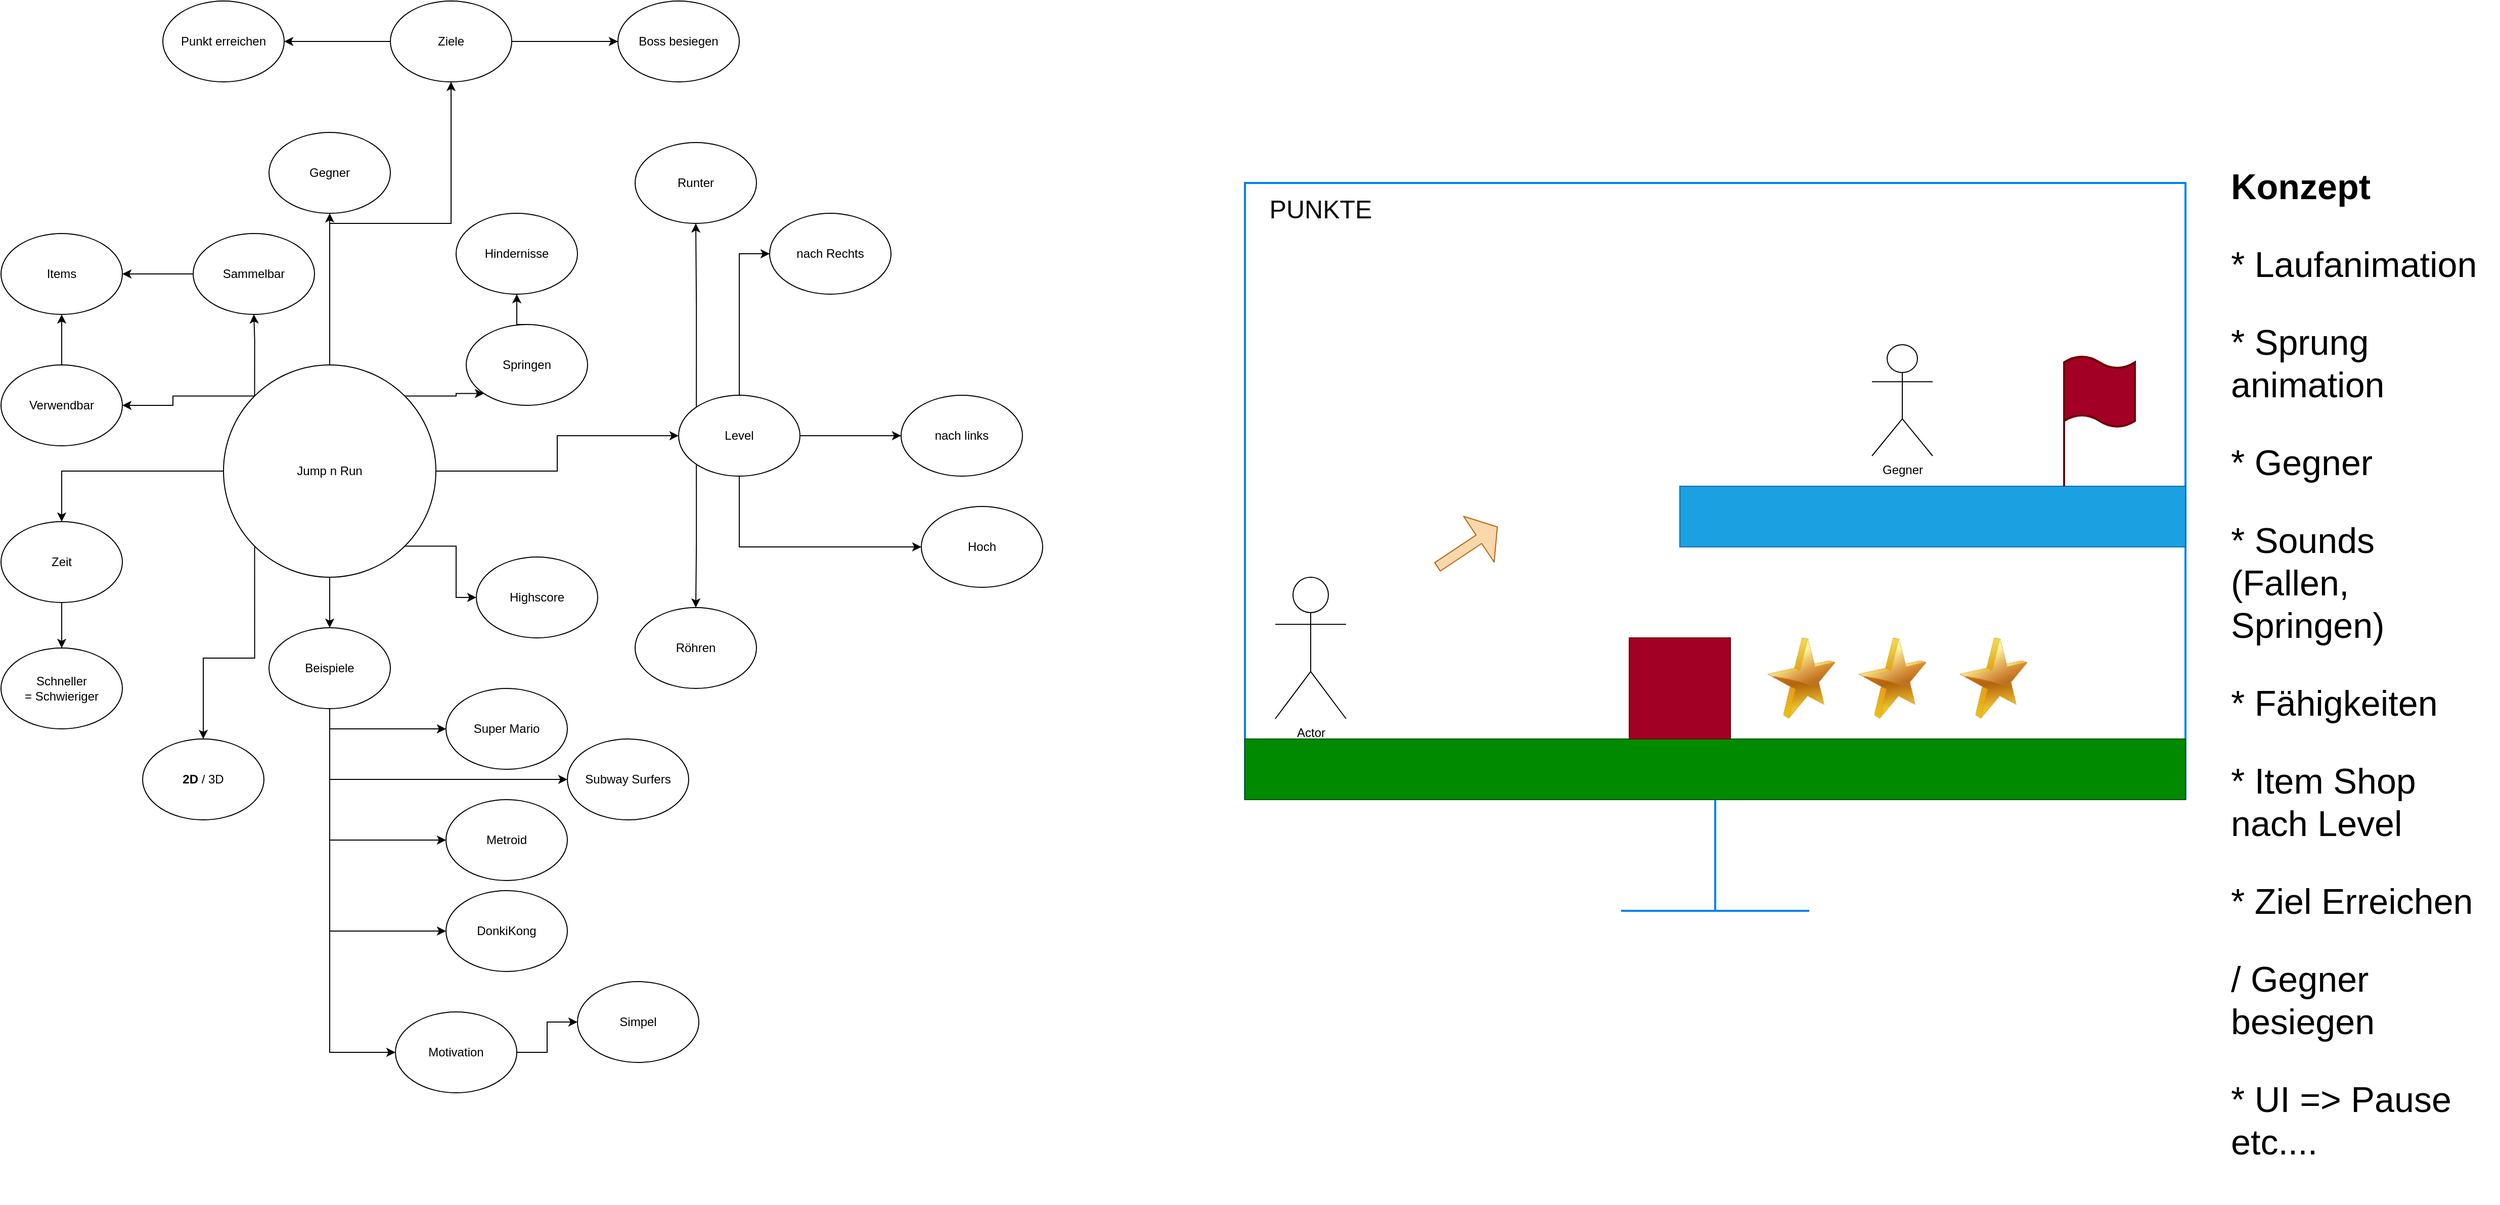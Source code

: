 <mxfile version="13.7.9" type="device"><diagram id="BnsJCby17bH78Eyo8Ahs" name="Seite-1"><mxGraphModel dx="1554" dy="1257" grid="1" gridSize="10" guides="1" tooltips="1" connect="1" arrows="1" fold="1" page="1" pageScale="1" pageWidth="827" pageHeight="1169" math="0" shadow="0"><root><mxCell id="0"/><mxCell id="1" parent="0"/><mxCell id="jgIct-o_rtyzZoPFIe40-9" style="edgeStyle=orthogonalEdgeStyle;rounded=0;orthogonalLoop=1;jettySize=auto;html=1;exitX=0;exitY=0.5;exitDx=0;exitDy=0;entryX=0.5;entryY=0;entryDx=0;entryDy=0;" parent="1" source="jgIct-o_rtyzZoPFIe40-1" target="jgIct-o_rtyzZoPFIe40-4" edge="1"><mxGeometry relative="1" as="geometry"/></mxCell><mxCell id="jgIct-o_rtyzZoPFIe40-10" style="edgeStyle=orthogonalEdgeStyle;rounded=0;orthogonalLoop=1;jettySize=auto;html=1;exitX=0;exitY=0;exitDx=0;exitDy=0;entryX=0.5;entryY=1;entryDx=0;entryDy=0;" parent="1" source="jgIct-o_rtyzZoPFIe40-1" target="jgIct-o_rtyzZoPFIe40-7" edge="1"><mxGeometry relative="1" as="geometry"/></mxCell><mxCell id="jgIct-o_rtyzZoPFIe40-12" style="edgeStyle=orthogonalEdgeStyle;rounded=0;orthogonalLoop=1;jettySize=auto;html=1;exitX=1;exitY=0;exitDx=0;exitDy=0;entryX=0;entryY=1;entryDx=0;entryDy=0;" parent="1" source="jgIct-o_rtyzZoPFIe40-1" target="jgIct-o_rtyzZoPFIe40-2" edge="1"><mxGeometry relative="1" as="geometry"/></mxCell><mxCell id="jgIct-o_rtyzZoPFIe40-13" style="edgeStyle=orthogonalEdgeStyle;rounded=0;orthogonalLoop=1;jettySize=auto;html=1;exitX=1;exitY=1;exitDx=0;exitDy=0;entryX=0;entryY=0.5;entryDx=0;entryDy=0;" parent="1" source="jgIct-o_rtyzZoPFIe40-1" target="jgIct-o_rtyzZoPFIe40-8" edge="1"><mxGeometry relative="1" as="geometry"/></mxCell><mxCell id="jgIct-o_rtyzZoPFIe40-16" style="edgeStyle=orthogonalEdgeStyle;rounded=0;orthogonalLoop=1;jettySize=auto;html=1;exitX=0.5;exitY=1;exitDx=0;exitDy=0;entryX=0.5;entryY=0;entryDx=0;entryDy=0;" parent="1" source="jgIct-o_rtyzZoPFIe40-1" target="jgIct-o_rtyzZoPFIe40-14" edge="1"><mxGeometry relative="1" as="geometry"/></mxCell><mxCell id="jgIct-o_rtyzZoPFIe40-20" style="edgeStyle=orthogonalEdgeStyle;rounded=0;orthogonalLoop=1;jettySize=auto;html=1;exitX=0;exitY=0;exitDx=0;exitDy=0;entryX=1;entryY=0.5;entryDx=0;entryDy=0;" parent="1" source="jgIct-o_rtyzZoPFIe40-1" target="jgIct-o_rtyzZoPFIe40-19" edge="1"><mxGeometry relative="1" as="geometry"/></mxCell><mxCell id="jgIct-o_rtyzZoPFIe40-24" style="edgeStyle=orthogonalEdgeStyle;rounded=0;orthogonalLoop=1;jettySize=auto;html=1;exitX=0.5;exitY=0;exitDx=0;exitDy=0;entryX=0.5;entryY=1;entryDx=0;entryDy=0;" parent="1" source="jgIct-o_rtyzZoPFIe40-1" target="jgIct-o_rtyzZoPFIe40-23" edge="1"><mxGeometry relative="1" as="geometry"/></mxCell><mxCell id="jgIct-o_rtyzZoPFIe40-26" style="edgeStyle=orthogonalEdgeStyle;rounded=0;orthogonalLoop=1;jettySize=auto;html=1;exitX=0;exitY=1;exitDx=0;exitDy=0;entryX=0.5;entryY=0;entryDx=0;entryDy=0;" parent="1" source="jgIct-o_rtyzZoPFIe40-1" target="jgIct-o_rtyzZoPFIe40-25" edge="1"><mxGeometry relative="1" as="geometry"/></mxCell><mxCell id="jgIct-o_rtyzZoPFIe40-28" style="edgeStyle=orthogonalEdgeStyle;rounded=0;orthogonalLoop=1;jettySize=auto;html=1;exitX=1;exitY=0.5;exitDx=0;exitDy=0;entryX=0;entryY=0.5;entryDx=0;entryDy=0;" parent="1" source="jgIct-o_rtyzZoPFIe40-1" target="jgIct-o_rtyzZoPFIe40-27" edge="1"><mxGeometry relative="1" as="geometry"/></mxCell><mxCell id="jgIct-o_rtyzZoPFIe40-47" style="edgeStyle=orthogonalEdgeStyle;rounded=0;orthogonalLoop=1;jettySize=auto;html=1;exitX=0.5;exitY=0;exitDx=0;exitDy=0;entryX=0.5;entryY=1;entryDx=0;entryDy=0;" parent="1" source="jgIct-o_rtyzZoPFIe40-1" target="jgIct-o_rtyzZoPFIe40-45" edge="1"><mxGeometry relative="1" as="geometry"/></mxCell><mxCell id="jgIct-o_rtyzZoPFIe40-54" style="edgeStyle=orthogonalEdgeStyle;rounded=0;orthogonalLoop=1;jettySize=auto;html=1;exitX=0.5;exitY=1;exitDx=0;exitDy=0;entryX=0;entryY=0.5;entryDx=0;entryDy=0;" parent="1" source="jgIct-o_rtyzZoPFIe40-1" target="jgIct-o_rtyzZoPFIe40-52" edge="1"><mxGeometry relative="1" as="geometry"/></mxCell><mxCell id="jgIct-o_rtyzZoPFIe40-1" value="Jump n Run" style="ellipse;whiteSpace=wrap;html=1;" parent="1" vertex="1"><mxGeometry x="300" y="430" width="210" height="210" as="geometry"/></mxCell><mxCell id="jgIct-o_rtyzZoPFIe40-11" style="edgeStyle=orthogonalEdgeStyle;rounded=0;orthogonalLoop=1;jettySize=auto;html=1;exitX=0.5;exitY=0;exitDx=0;exitDy=0;entryX=0.5;entryY=1;entryDx=0;entryDy=0;" parent="1" source="jgIct-o_rtyzZoPFIe40-2" target="jgIct-o_rtyzZoPFIe40-3" edge="1"><mxGeometry relative="1" as="geometry"/></mxCell><mxCell id="jgIct-o_rtyzZoPFIe40-2" value="Springen" style="ellipse;whiteSpace=wrap;html=1;" parent="1" vertex="1"><mxGeometry x="540" y="390" width="120" height="80" as="geometry"/></mxCell><mxCell id="jgIct-o_rtyzZoPFIe40-3" value="Hindernisse" style="ellipse;whiteSpace=wrap;html=1;" parent="1" vertex="1"><mxGeometry x="530" y="280" width="120" height="80" as="geometry"/></mxCell><mxCell id="jgIct-o_rtyzZoPFIe40-6" style="edgeStyle=orthogonalEdgeStyle;rounded=0;orthogonalLoop=1;jettySize=auto;html=1;exitX=0.5;exitY=1;exitDx=0;exitDy=0;entryX=0.5;entryY=0;entryDx=0;entryDy=0;" parent="1" source="jgIct-o_rtyzZoPFIe40-4" target="jgIct-o_rtyzZoPFIe40-5" edge="1"><mxGeometry relative="1" as="geometry"/></mxCell><mxCell id="jgIct-o_rtyzZoPFIe40-4" value="Zeit" style="ellipse;whiteSpace=wrap;html=1;" parent="1" vertex="1"><mxGeometry x="80" y="585" width="120" height="80" as="geometry"/></mxCell><mxCell id="jgIct-o_rtyzZoPFIe40-5" value="Schneller&lt;br&gt;= Schwieriger" style="ellipse;whiteSpace=wrap;html=1;" parent="1" vertex="1"><mxGeometry x="80" y="710" width="120" height="80" as="geometry"/></mxCell><mxCell id="jgIct-o_rtyzZoPFIe40-22" style="edgeStyle=orthogonalEdgeStyle;rounded=0;orthogonalLoop=1;jettySize=auto;html=1;exitX=0;exitY=0.5;exitDx=0;exitDy=0;entryX=1;entryY=0.5;entryDx=0;entryDy=0;" parent="1" source="jgIct-o_rtyzZoPFIe40-7" target="jgIct-o_rtyzZoPFIe40-18" edge="1"><mxGeometry relative="1" as="geometry"/></mxCell><mxCell id="jgIct-o_rtyzZoPFIe40-7" value="Sammelbar" style="ellipse;whiteSpace=wrap;html=1;" parent="1" vertex="1"><mxGeometry x="270" y="300" width="120" height="80" as="geometry"/></mxCell><mxCell id="jgIct-o_rtyzZoPFIe40-8" value="Highscore" style="ellipse;whiteSpace=wrap;html=1;" parent="1" vertex="1"><mxGeometry x="550" y="620" width="120" height="80" as="geometry"/></mxCell><mxCell id="jgIct-o_rtyzZoPFIe40-17" style="edgeStyle=orthogonalEdgeStyle;rounded=0;orthogonalLoop=1;jettySize=auto;html=1;exitX=0.5;exitY=1;exitDx=0;exitDy=0;entryX=0;entryY=0.5;entryDx=0;entryDy=0;" parent="1" source="jgIct-o_rtyzZoPFIe40-14" target="jgIct-o_rtyzZoPFIe40-15" edge="1"><mxGeometry relative="1" as="geometry"/></mxCell><mxCell id="jgIct-o_rtyzZoPFIe40-43" style="edgeStyle=orthogonalEdgeStyle;rounded=0;orthogonalLoop=1;jettySize=auto;html=1;exitX=0.5;exitY=1;exitDx=0;exitDy=0;entryX=0;entryY=0.5;entryDx=0;entryDy=0;" parent="1" source="jgIct-o_rtyzZoPFIe40-14" target="jgIct-o_rtyzZoPFIe40-41" edge="1"><mxGeometry relative="1" as="geometry"/></mxCell><mxCell id="jgIct-o_rtyzZoPFIe40-44" style="edgeStyle=orthogonalEdgeStyle;rounded=0;orthogonalLoop=1;jettySize=auto;html=1;exitX=0.5;exitY=1;exitDx=0;exitDy=0;entryX=0;entryY=0.5;entryDx=0;entryDy=0;" parent="1" source="jgIct-o_rtyzZoPFIe40-14" target="jgIct-o_rtyzZoPFIe40-42" edge="1"><mxGeometry relative="1" as="geometry"/></mxCell><mxCell id="jgIct-o_rtyzZoPFIe40-57" style="edgeStyle=orthogonalEdgeStyle;rounded=0;orthogonalLoop=1;jettySize=auto;html=1;exitX=0.5;exitY=1;exitDx=0;exitDy=0;entryX=0;entryY=0.5;entryDx=0;entryDy=0;" parent="1" source="jgIct-o_rtyzZoPFIe40-14" target="jgIct-o_rtyzZoPFIe40-56" edge="1"><mxGeometry relative="1" as="geometry"/></mxCell><mxCell id="jgIct-o_rtyzZoPFIe40-14" value="Beispiele" style="ellipse;whiteSpace=wrap;html=1;" parent="1" vertex="1"><mxGeometry x="345" y="690" width="120" height="80" as="geometry"/></mxCell><mxCell id="jgIct-o_rtyzZoPFIe40-15" value="Super Mario" style="ellipse;whiteSpace=wrap;html=1;" parent="1" vertex="1"><mxGeometry x="520" y="750" width="120" height="80" as="geometry"/></mxCell><mxCell id="jgIct-o_rtyzZoPFIe40-18" value="Items" style="ellipse;whiteSpace=wrap;html=1;" parent="1" vertex="1"><mxGeometry x="80" y="300" width="120" height="80" as="geometry"/></mxCell><mxCell id="jgIct-o_rtyzZoPFIe40-21" style="edgeStyle=orthogonalEdgeStyle;rounded=0;orthogonalLoop=1;jettySize=auto;html=1;exitX=0.5;exitY=0;exitDx=0;exitDy=0;entryX=0.5;entryY=1;entryDx=0;entryDy=0;" parent="1" source="jgIct-o_rtyzZoPFIe40-19" target="jgIct-o_rtyzZoPFIe40-18" edge="1"><mxGeometry relative="1" as="geometry"/></mxCell><mxCell id="jgIct-o_rtyzZoPFIe40-19" value="Verwendbar" style="ellipse;whiteSpace=wrap;html=1;" parent="1" vertex="1"><mxGeometry x="80" y="430" width="120" height="80" as="geometry"/></mxCell><mxCell id="jgIct-o_rtyzZoPFIe40-23" value="Gegner" style="ellipse;whiteSpace=wrap;html=1;" parent="1" vertex="1"><mxGeometry x="345" y="200" width="120" height="80" as="geometry"/></mxCell><mxCell id="jgIct-o_rtyzZoPFIe40-25" value="&lt;b&gt;2D &lt;/b&gt;/ 3D" style="ellipse;whiteSpace=wrap;html=1;" parent="1" vertex="1"><mxGeometry x="220" y="800" width="120" height="80" as="geometry"/></mxCell><mxCell id="jgIct-o_rtyzZoPFIe40-30" style="edgeStyle=orthogonalEdgeStyle;rounded=0;orthogonalLoop=1;jettySize=auto;html=1;exitX=0.5;exitY=0;exitDx=0;exitDy=0;entryX=0;entryY=0.5;entryDx=0;entryDy=0;" parent="1" source="jgIct-o_rtyzZoPFIe40-27" target="jgIct-o_rtyzZoPFIe40-29" edge="1"><mxGeometry relative="1" as="geometry"/></mxCell><mxCell id="jgIct-o_rtyzZoPFIe40-34" style="edgeStyle=orthogonalEdgeStyle;rounded=0;orthogonalLoop=1;jettySize=auto;html=1;exitX=1;exitY=0.5;exitDx=0;exitDy=0;entryX=0;entryY=0.5;entryDx=0;entryDy=0;" parent="1" source="jgIct-o_rtyzZoPFIe40-27" target="jgIct-o_rtyzZoPFIe40-31" edge="1"><mxGeometry relative="1" as="geometry"/></mxCell><mxCell id="jgIct-o_rtyzZoPFIe40-36" style="edgeStyle=orthogonalEdgeStyle;rounded=0;orthogonalLoop=1;jettySize=auto;html=1;exitX=0.5;exitY=1;exitDx=0;exitDy=0;entryX=0;entryY=0.5;entryDx=0;entryDy=0;" parent="1" source="jgIct-o_rtyzZoPFIe40-27" target="jgIct-o_rtyzZoPFIe40-35" edge="1"><mxGeometry relative="1" as="geometry"/></mxCell><mxCell id="jgIct-o_rtyzZoPFIe40-37" style="edgeStyle=orthogonalEdgeStyle;rounded=0;orthogonalLoop=1;jettySize=auto;html=1;exitX=0;exitY=0;exitDx=0;exitDy=0;entryX=0.5;entryY=1;entryDx=0;entryDy=0;" parent="1" source="jgIct-o_rtyzZoPFIe40-27" target="jgIct-o_rtyzZoPFIe40-38" edge="1"><mxGeometry relative="1" as="geometry"><mxPoint x="697.167" y="280" as="targetPoint"/></mxGeometry></mxCell><mxCell id="jgIct-o_rtyzZoPFIe40-40" style="edgeStyle=orthogonalEdgeStyle;rounded=0;orthogonalLoop=1;jettySize=auto;html=1;exitX=0;exitY=1;exitDx=0;exitDy=0;entryX=0.5;entryY=0;entryDx=0;entryDy=0;" parent="1" source="jgIct-o_rtyzZoPFIe40-27" target="jgIct-o_rtyzZoPFIe40-39" edge="1"><mxGeometry relative="1" as="geometry"/></mxCell><mxCell id="jgIct-o_rtyzZoPFIe40-27" value="Level" style="ellipse;whiteSpace=wrap;html=1;" parent="1" vertex="1"><mxGeometry x="750" y="460" width="120" height="80" as="geometry"/></mxCell><mxCell id="jgIct-o_rtyzZoPFIe40-29" value="nach Rechts" style="ellipse;whiteSpace=wrap;html=1;" parent="1" vertex="1"><mxGeometry x="840" y="280" width="120" height="80" as="geometry"/></mxCell><mxCell id="jgIct-o_rtyzZoPFIe40-31" value="nach links" style="ellipse;whiteSpace=wrap;html=1;" parent="1" vertex="1"><mxGeometry x="970" y="460" width="120" height="80" as="geometry"/></mxCell><mxCell id="jgIct-o_rtyzZoPFIe40-35" value="Hoch" style="ellipse;whiteSpace=wrap;html=1;" parent="1" vertex="1"><mxGeometry x="990" y="570" width="120" height="80" as="geometry"/></mxCell><mxCell id="jgIct-o_rtyzZoPFIe40-38" value="Runter" style="ellipse;whiteSpace=wrap;html=1;" parent="1" vertex="1"><mxGeometry x="707" y="210" width="120" height="80" as="geometry"/></mxCell><mxCell id="jgIct-o_rtyzZoPFIe40-39" value="Röhren" style="ellipse;whiteSpace=wrap;html=1;" parent="1" vertex="1"><mxGeometry x="707" y="670" width="120" height="80" as="geometry"/></mxCell><mxCell id="jgIct-o_rtyzZoPFIe40-41" value="Metroid" style="ellipse;whiteSpace=wrap;html=1;" parent="1" vertex="1"><mxGeometry x="520" y="860" width="120" height="80" as="geometry"/></mxCell><mxCell id="jgIct-o_rtyzZoPFIe40-42" value="DonkiKong" style="ellipse;whiteSpace=wrap;html=1;" parent="1" vertex="1"><mxGeometry x="520" y="950" width="120" height="80" as="geometry"/></mxCell><mxCell id="jgIct-o_rtyzZoPFIe40-50" style="edgeStyle=orthogonalEdgeStyle;rounded=0;orthogonalLoop=1;jettySize=auto;html=1;exitX=0;exitY=0.5;exitDx=0;exitDy=0;" parent="1" source="jgIct-o_rtyzZoPFIe40-45" target="jgIct-o_rtyzZoPFIe40-49" edge="1"><mxGeometry relative="1" as="geometry"/></mxCell><mxCell id="jgIct-o_rtyzZoPFIe40-51" style="edgeStyle=orthogonalEdgeStyle;rounded=0;orthogonalLoop=1;jettySize=auto;html=1;exitX=1;exitY=0.5;exitDx=0;exitDy=0;entryX=0;entryY=0.5;entryDx=0;entryDy=0;" parent="1" source="jgIct-o_rtyzZoPFIe40-45" target="jgIct-o_rtyzZoPFIe40-48" edge="1"><mxGeometry relative="1" as="geometry"/></mxCell><mxCell id="jgIct-o_rtyzZoPFIe40-45" value="Ziele" style="ellipse;whiteSpace=wrap;html=1;" parent="1" vertex="1"><mxGeometry x="465" y="70" width="120" height="80" as="geometry"/></mxCell><mxCell id="jgIct-o_rtyzZoPFIe40-48" value="Boss besiegen" style="ellipse;whiteSpace=wrap;html=1;" parent="1" vertex="1"><mxGeometry x="690" y="70" width="120" height="80" as="geometry"/></mxCell><mxCell id="jgIct-o_rtyzZoPFIe40-49" value="Punkt erreichen" style="ellipse;whiteSpace=wrap;html=1;" parent="1" vertex="1"><mxGeometry x="240" y="70" width="120" height="80" as="geometry"/></mxCell><mxCell id="jgIct-o_rtyzZoPFIe40-55" style="edgeStyle=orthogonalEdgeStyle;rounded=0;orthogonalLoop=1;jettySize=auto;html=1;exitX=1;exitY=0.5;exitDx=0;exitDy=0;entryX=0;entryY=0.5;entryDx=0;entryDy=0;" parent="1" source="jgIct-o_rtyzZoPFIe40-52" target="jgIct-o_rtyzZoPFIe40-53" edge="1"><mxGeometry relative="1" as="geometry"/></mxCell><mxCell id="jgIct-o_rtyzZoPFIe40-52" value="Motivation" style="ellipse;whiteSpace=wrap;html=1;" parent="1" vertex="1"><mxGeometry x="470" y="1070" width="120" height="80" as="geometry"/></mxCell><mxCell id="jgIct-o_rtyzZoPFIe40-53" value="Simpel" style="ellipse;whiteSpace=wrap;html=1;" parent="1" vertex="1"><mxGeometry x="650" y="1040" width="120" height="80" as="geometry"/></mxCell><mxCell id="jgIct-o_rtyzZoPFIe40-56" value="Subway Surfers" style="ellipse;whiteSpace=wrap;html=1;" parent="1" vertex="1"><mxGeometry x="640" y="800" width="120" height="80" as="geometry"/></mxCell><mxCell id="jgIct-o_rtyzZoPFIe40-60" value="" style="html=1;verticalLabelPosition=bottom;align=center;labelBackgroundColor=#ffffff;verticalAlign=top;strokeWidth=2;strokeColor=#0080F0;shadow=0;dashed=0;shape=mxgraph.ios7.icons.monitor;" parent="1" vertex="1"><mxGeometry x="1310" y="250" width="930" height="720" as="geometry"/></mxCell><mxCell id="jgIct-o_rtyzZoPFIe40-61" value="Actor" style="shape=umlActor;verticalLabelPosition=bottom;verticalAlign=top;html=1;outlineConnect=0;" parent="1" vertex="1"><mxGeometry x="1340" y="640" width="70" height="140" as="geometry"/></mxCell><mxCell id="jgIct-o_rtyzZoPFIe40-62" value="" style="rounded=0;whiteSpace=wrap;html=1;fillColor=#008a00;strokeColor=#005700;fontColor=#ffffff;" parent="1" vertex="1"><mxGeometry x="1310" y="800" width="930" height="60" as="geometry"/></mxCell><mxCell id="jgIct-o_rtyzZoPFIe40-63" value="" style="whiteSpace=wrap;html=1;aspect=fixed;fillColor=#a20025;strokeColor=#6F0000;fontColor=#ffffff;" parent="1" vertex="1"><mxGeometry x="1690" y="700" width="100" height="100" as="geometry"/></mxCell><mxCell id="jgIct-o_rtyzZoPFIe40-64" value="" style="rounded=0;whiteSpace=wrap;html=1;fillColor=#1ba1e2;strokeColor=#006EAF;fontColor=#ffffff;" parent="1" vertex="1"><mxGeometry x="1740" y="550" width="500" height="60" as="geometry"/></mxCell><mxCell id="jgIct-o_rtyzZoPFIe40-65" value="" style="shape=flexArrow;endArrow=classic;html=1;endWidth=43.529;endSize=6.988;fillColor=#fad7ac;strokeColor=#b46504;" parent="1" edge="1"><mxGeometry width="50" height="50" relative="1" as="geometry"><mxPoint x="1500" y="630" as="sourcePoint"/><mxPoint x="1560" y="590" as="targetPoint"/></mxGeometry></mxCell><mxCell id="jgIct-o_rtyzZoPFIe40-66" value="&lt;h1 style=&quot;font-size: 35px&quot;&gt;&lt;font style=&quot;font-size: 35px&quot;&gt;Konzept&lt;/font&gt;&lt;/h1&gt;&lt;p style=&quot;font-size: 35px&quot;&gt;&lt;font style=&quot;font-size: 35px&quot;&gt;* Laufanimation&lt;/font&gt;&lt;/p&gt;&lt;p style=&quot;font-size: 35px&quot;&gt;&lt;font style=&quot;font-size: 35px&quot;&gt;* Sprung animation&lt;/font&gt;&lt;/p&gt;&lt;p style=&quot;font-size: 35px&quot;&gt;* Gegner&lt;/p&gt;&lt;p style=&quot;font-size: 35px&quot;&gt;* Sounds (Fallen, Springen)&lt;/p&gt;&lt;p style=&quot;font-size: 35px&quot;&gt;* Fähigkeiten&lt;/p&gt;&lt;p style=&quot;font-size: 35px&quot;&gt;* Item Shop nach Level&lt;/p&gt;&lt;p style=&quot;font-size: 35px&quot;&gt;* Ziel Erreichen&lt;/p&gt;&lt;p style=&quot;font-size: 35px&quot;&gt;/ Gegner besiegen&lt;/p&gt;&lt;p style=&quot;font-size: 35px&quot;&gt;* UI =&amp;gt; Pause etc....&lt;/p&gt;&lt;p style=&quot;font-size: 35px&quot;&gt;&lt;br&gt;&lt;/p&gt;" style="text;html=1;strokeColor=none;fillColor=none;spacing=5;spacingTop=-20;whiteSpace=wrap;overflow=hidden;rounded=0;" parent="1" vertex="1"><mxGeometry x="2280" y="220" width="270" height="1040" as="geometry"/></mxCell><mxCell id="jgIct-o_rtyzZoPFIe40-67" value="Gegner" style="shape=umlActor;verticalLabelPosition=bottom;verticalAlign=top;html=1;outlineConnect=0;" parent="1" vertex="1"><mxGeometry x="1930" y="410" width="60" height="110" as="geometry"/></mxCell><mxCell id="jgIct-o_rtyzZoPFIe40-69" value="" style="image;html=1;image=img/lib/clip_art/general/Star_128x128.png" parent="1" vertex="1"><mxGeometry x="1820" y="700" width="80" height="80" as="geometry"/></mxCell><mxCell id="jgIct-o_rtyzZoPFIe40-70" value="" style="image;html=1;image=img/lib/clip_art/general/Star_128x128.png" parent="1" vertex="1"><mxGeometry x="1910" y="700" width="80" height="80" as="geometry"/></mxCell><mxCell id="jgIct-o_rtyzZoPFIe40-71" value="" style="image;html=1;image=img/lib/clip_art/general/Star_128x128.png" parent="1" vertex="1"><mxGeometry x="2010" y="700" width="80" height="80" as="geometry"/></mxCell><mxCell id="jgIct-o_rtyzZoPFIe40-72" value="&lt;font style=&quot;font-size: 25px&quot;&gt;PUNKTE&lt;/font&gt;" style="text;html=1;strokeColor=none;fillColor=none;align=center;verticalAlign=middle;whiteSpace=wrap;rounded=0;" parent="1" vertex="1"><mxGeometry x="1310" y="260" width="150" height="30" as="geometry"/></mxCell><mxCell id="jgIct-o_rtyzZoPFIe40-73" value="" style="html=1;verticalLabelPosition=bottom;align=center;labelBackgroundColor=#ffffff;verticalAlign=top;strokeWidth=2;strokeColor=#6F0000;shadow=0;dashed=0;shape=mxgraph.ios7.icons.flag;fillColor=#a20025;fontColor=#ffffff;" parent="1" vertex="1"><mxGeometry x="2120" y="420" width="70" height="130" as="geometry"/></mxCell></root></mxGraphModel></diagram></mxfile>